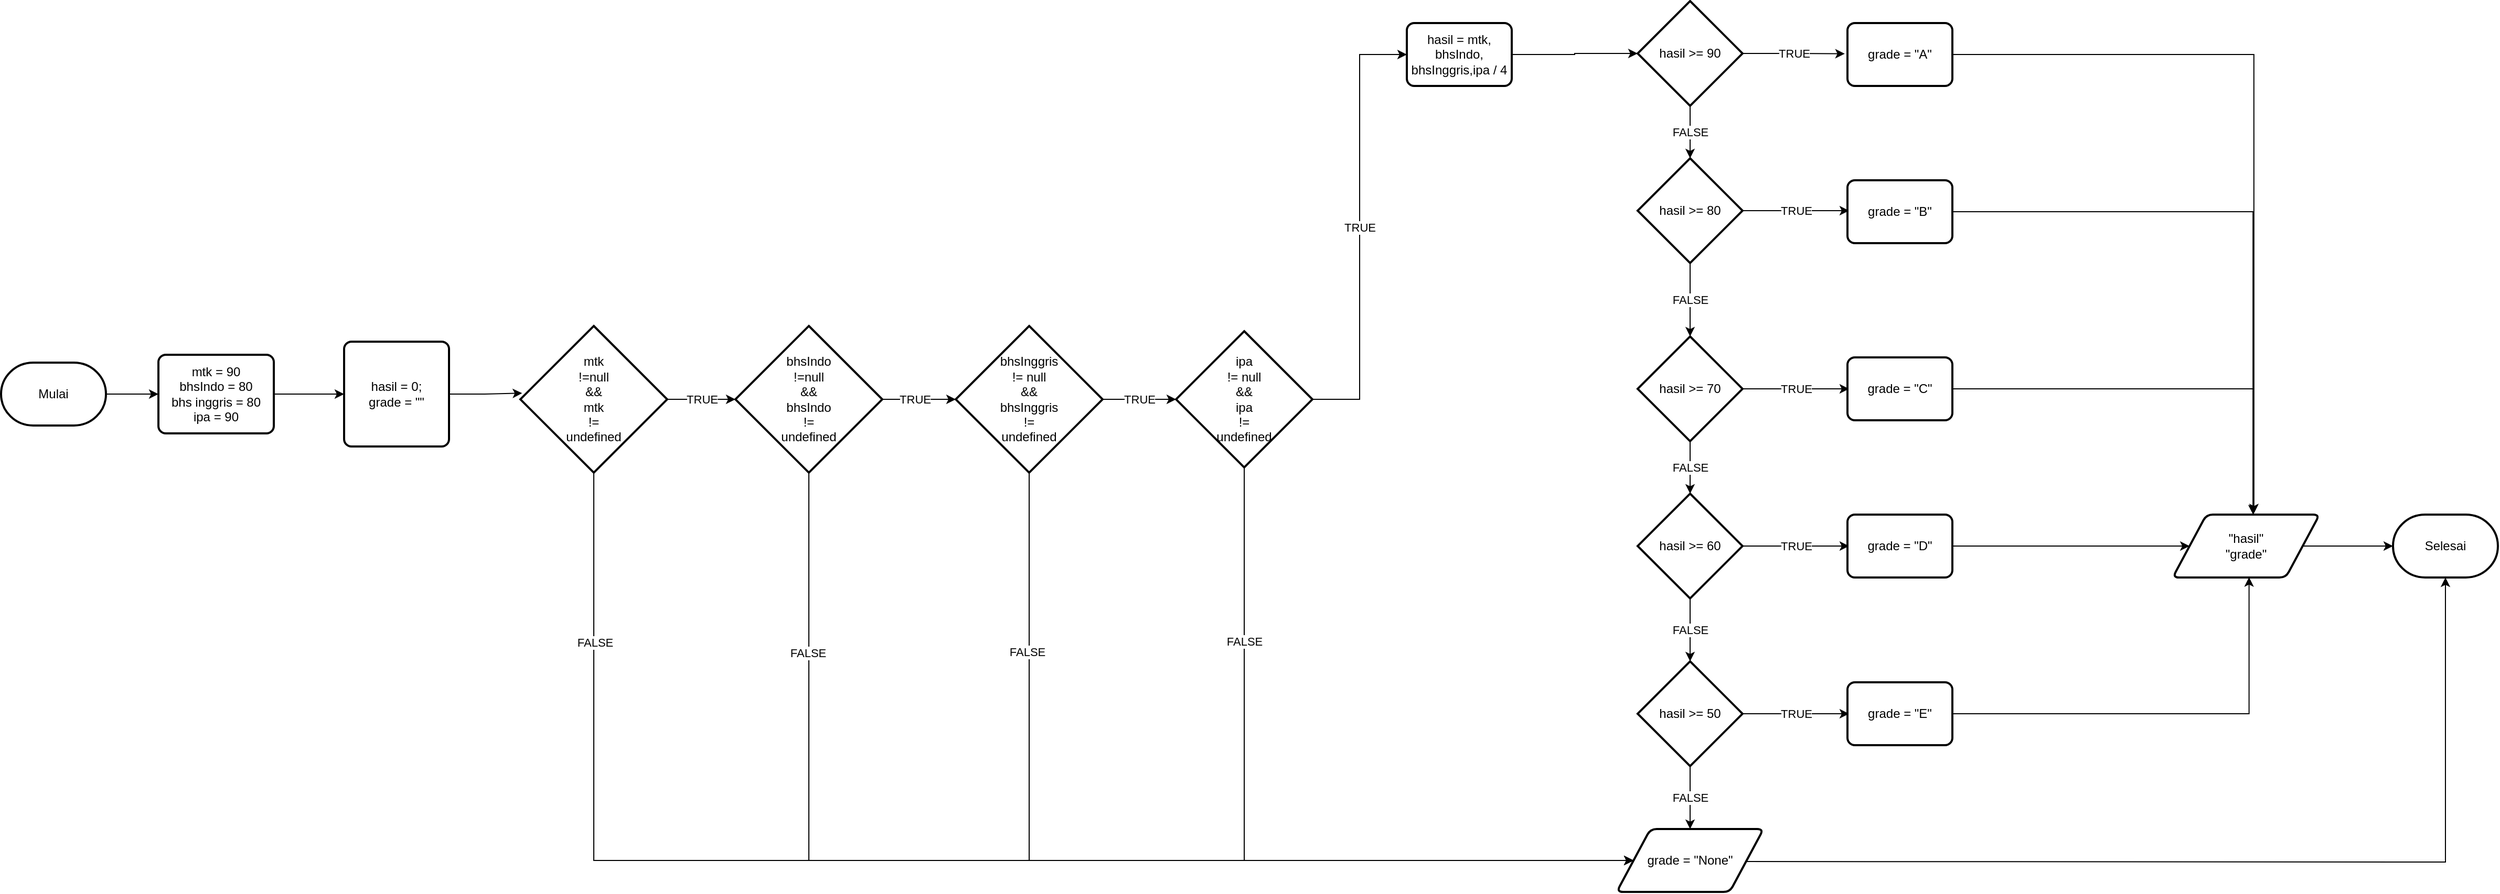 <mxfile version="16.2.6" type="device"><diagram id="WSdNYsibVkJmvNNSD9k7" name="Page-1"><mxGraphModel dx="2340" dy="869" grid="1" gridSize="10" guides="1" tooltips="1" connect="1" arrows="1" fold="1" page="1" pageScale="1" pageWidth="827" pageHeight="1169" math="0" shadow="0"><root><mxCell id="0"/><mxCell id="1" parent="0"/><mxCell id="0so7fAvn-BrW2Kb56ury-1" style="edgeStyle=orthogonalEdgeStyle;rounded=0;orthogonalLoop=1;jettySize=auto;html=1;exitX=1;exitY=0.5;exitDx=0;exitDy=0;exitPerimeter=0;entryX=0;entryY=0.5;entryDx=0;entryDy=0;" parent="1" source="0so7fAvn-BrW2Kb56ury-2" target="0so7fAvn-BrW2Kb56ury-4" edge="1"><mxGeometry relative="1" as="geometry"/></mxCell><mxCell id="0so7fAvn-BrW2Kb56ury-2" value="Mulai" style="strokeWidth=2;html=1;shape=mxgraph.flowchart.terminator;whiteSpace=wrap;" parent="1" vertex="1"><mxGeometry x="-790" y="385" width="100" height="60" as="geometry"/></mxCell><mxCell id="YS27uZjaY3ykB6V7Xwz5-2" style="edgeStyle=orthogonalEdgeStyle;rounded=0;orthogonalLoop=1;jettySize=auto;html=1;exitX=1;exitY=0.5;exitDx=0;exitDy=0;entryX=0;entryY=0.5;entryDx=0;entryDy=0;" edge="1" parent="1" source="0so7fAvn-BrW2Kb56ury-4" target="YS27uZjaY3ykB6V7Xwz5-1"><mxGeometry relative="1" as="geometry"/></mxCell><mxCell id="0so7fAvn-BrW2Kb56ury-4" value="mtk = 90&lt;br&gt;bhsIndo = 80&lt;br&gt;bhs inggris = 80&lt;br&gt;ipa = 90" style="rounded=1;whiteSpace=wrap;html=1;absoluteArcSize=1;arcSize=14;strokeWidth=2;" parent="1" vertex="1"><mxGeometry x="-640" y="377.5" width="110" height="75" as="geometry"/></mxCell><mxCell id="0so7fAvn-BrW2Kb56ury-5" value="FALSE" style="edgeStyle=orthogonalEdgeStyle;rounded=0;orthogonalLoop=1;jettySize=auto;html=1;exitX=0.5;exitY=1;exitDx=0;exitDy=0;exitPerimeter=0;entryX=0.5;entryY=0;entryDx=0;entryDy=0;entryPerimeter=0;" parent="1" source="0so7fAvn-BrW2Kb56ury-7" target="0so7fAvn-BrW2Kb56ury-10" edge="1"><mxGeometry relative="1" as="geometry"/></mxCell><mxCell id="0so7fAvn-BrW2Kb56ury-6" value="TRUE" style="edgeStyle=orthogonalEdgeStyle;rounded=0;orthogonalLoop=1;jettySize=auto;html=1;exitX=1;exitY=0.5;exitDx=0;exitDy=0;exitPerimeter=0;entryX=-0.026;entryY=0.488;entryDx=0;entryDy=0;entryPerimeter=0;" parent="1" source="0so7fAvn-BrW2Kb56ury-7" target="0so7fAvn-BrW2Kb56ury-47" edge="1"><mxGeometry relative="1" as="geometry"/></mxCell><mxCell id="0so7fAvn-BrW2Kb56ury-7" value="hasil &amp;gt;= 90" style="strokeWidth=2;html=1;shape=mxgraph.flowchart.decision;whiteSpace=wrap;" parent="1" vertex="1"><mxGeometry x="770" y="40" width="100" height="100" as="geometry"/></mxCell><mxCell id="0so7fAvn-BrW2Kb56ury-8" value="FALSE" style="edgeStyle=orthogonalEdgeStyle;rounded=0;orthogonalLoop=1;jettySize=auto;html=1;exitX=0.5;exitY=1;exitDx=0;exitDy=0;exitPerimeter=0;entryX=0.5;entryY=0;entryDx=0;entryDy=0;entryPerimeter=0;" parent="1" source="0so7fAvn-BrW2Kb56ury-10" target="0so7fAvn-BrW2Kb56ury-13" edge="1"><mxGeometry relative="1" as="geometry"/></mxCell><mxCell id="0so7fAvn-BrW2Kb56ury-9" value="TRUE" style="edgeStyle=orthogonalEdgeStyle;rounded=0;orthogonalLoop=1;jettySize=auto;html=1;exitX=1;exitY=0.5;exitDx=0;exitDy=0;exitPerimeter=0;entryX=0;entryY=0.5;entryDx=0;entryDy=0;" parent="1" source="0so7fAvn-BrW2Kb56ury-10" edge="1"><mxGeometry relative="1" as="geometry"><mxPoint x="971.5" y="240" as="targetPoint"/></mxGeometry></mxCell><mxCell id="0so7fAvn-BrW2Kb56ury-10" value="hasil &amp;gt;= 80" style="strokeWidth=2;html=1;shape=mxgraph.flowchart.decision;whiteSpace=wrap;" parent="1" vertex="1"><mxGeometry x="770" y="190" width="100" height="100" as="geometry"/></mxCell><mxCell id="0so7fAvn-BrW2Kb56ury-11" value="FALSE" style="edgeStyle=orthogonalEdgeStyle;rounded=0;orthogonalLoop=1;jettySize=auto;html=1;exitX=0.5;exitY=1;exitDx=0;exitDy=0;exitPerimeter=0;entryX=0.5;entryY=0;entryDx=0;entryDy=0;entryPerimeter=0;" parent="1" source="0so7fAvn-BrW2Kb56ury-13" target="0so7fAvn-BrW2Kb56ury-16" edge="1"><mxGeometry relative="1" as="geometry"/></mxCell><mxCell id="0so7fAvn-BrW2Kb56ury-12" value="TRUE" style="edgeStyle=orthogonalEdgeStyle;rounded=0;orthogonalLoop=1;jettySize=auto;html=1;exitX=1;exitY=0.5;exitDx=0;exitDy=0;exitPerimeter=0;entryX=0;entryY=0.5;entryDx=0;entryDy=0;" parent="1" source="0so7fAvn-BrW2Kb56ury-13" edge="1"><mxGeometry relative="1" as="geometry"><mxPoint x="971.5" y="410" as="targetPoint"/></mxGeometry></mxCell><mxCell id="0so7fAvn-BrW2Kb56ury-13" value="hasil &amp;gt;= 70" style="strokeWidth=2;html=1;shape=mxgraph.flowchart.decision;whiteSpace=wrap;" parent="1" vertex="1"><mxGeometry x="770" y="360" width="100" height="100" as="geometry"/></mxCell><mxCell id="0so7fAvn-BrW2Kb56ury-14" value="FALSE" style="edgeStyle=orthogonalEdgeStyle;rounded=0;orthogonalLoop=1;jettySize=auto;html=1;exitX=0.5;exitY=1;exitDx=0;exitDy=0;exitPerimeter=0;entryX=0.5;entryY=0;entryDx=0;entryDy=0;entryPerimeter=0;" parent="1" source="0so7fAvn-BrW2Kb56ury-16" target="0so7fAvn-BrW2Kb56ury-19" edge="1"><mxGeometry relative="1" as="geometry"/></mxCell><mxCell id="0so7fAvn-BrW2Kb56ury-15" value="TRUE" style="edgeStyle=orthogonalEdgeStyle;rounded=0;orthogonalLoop=1;jettySize=auto;html=1;exitX=1;exitY=0.5;exitDx=0;exitDy=0;exitPerimeter=0;entryX=0;entryY=0.5;entryDx=0;entryDy=0;" parent="1" source="0so7fAvn-BrW2Kb56ury-16" edge="1"><mxGeometry relative="1" as="geometry"><mxPoint x="971.5" y="560" as="targetPoint"/></mxGeometry></mxCell><mxCell id="0so7fAvn-BrW2Kb56ury-16" value="hasil &amp;gt;= 60" style="strokeWidth=2;html=1;shape=mxgraph.flowchart.decision;whiteSpace=wrap;" parent="1" vertex="1"><mxGeometry x="770" y="510" width="100" height="100" as="geometry"/></mxCell><mxCell id="0so7fAvn-BrW2Kb56ury-17" value="FALSE" style="edgeStyle=orthogonalEdgeStyle;rounded=0;orthogonalLoop=1;jettySize=auto;html=1;exitX=0.5;exitY=1;exitDx=0;exitDy=0;exitPerimeter=0;entryX=0.5;entryY=0;entryDx=0;entryDy=0;" parent="1" source="0so7fAvn-BrW2Kb56ury-19" target="0so7fAvn-BrW2Kb56ury-54" edge="1"><mxGeometry relative="1" as="geometry"><mxPoint x="820" y="830.0" as="targetPoint"/></mxGeometry></mxCell><mxCell id="0so7fAvn-BrW2Kb56ury-18" value="TRUE" style="edgeStyle=orthogonalEdgeStyle;rounded=0;orthogonalLoop=1;jettySize=auto;html=1;exitX=1;exitY=0.5;exitDx=0;exitDy=0;exitPerimeter=0;entryX=0;entryY=0.5;entryDx=0;entryDy=0;" parent="1" source="0so7fAvn-BrW2Kb56ury-19" edge="1"><mxGeometry relative="1" as="geometry"><mxPoint x="971.5" y="720" as="targetPoint"/></mxGeometry></mxCell><mxCell id="0so7fAvn-BrW2Kb56ury-19" value="hasil &amp;gt;= 50" style="strokeWidth=2;html=1;shape=mxgraph.flowchart.decision;whiteSpace=wrap;" parent="1" vertex="1"><mxGeometry x="770" y="670" width="100" height="100" as="geometry"/></mxCell><mxCell id="0so7fAvn-BrW2Kb56ury-20" style="edgeStyle=orthogonalEdgeStyle;rounded=0;orthogonalLoop=1;jettySize=auto;html=1;exitX=1;exitY=0.5;exitDx=0;exitDy=0;entryX=0.547;entryY=-0.001;entryDx=0;entryDy=0;entryPerimeter=0;" parent="1" source="0so7fAvn-BrW2Kb56ury-45" target="0so7fAvn-BrW2Kb56ury-25" edge="1"><mxGeometry relative="1" as="geometry"><mxPoint x="1310" y="590" as="targetPoint"/><mxPoint x="1048.5" y="240" as="sourcePoint"/></mxGeometry></mxCell><mxCell id="0so7fAvn-BrW2Kb56ury-21" style="edgeStyle=orthogonalEdgeStyle;rounded=0;orthogonalLoop=1;jettySize=auto;html=1;exitX=1;exitY=0.5;exitDx=0;exitDy=0;entryX=0.549;entryY=-0.002;entryDx=0;entryDy=0;entryPerimeter=0;" parent="1" source="0so7fAvn-BrW2Kb56ury-48" target="0so7fAvn-BrW2Kb56ury-25" edge="1"><mxGeometry relative="1" as="geometry"><mxPoint x="1048.5" y="410" as="sourcePoint"/><mxPoint x="1311" y="530" as="targetPoint"/></mxGeometry></mxCell><mxCell id="0so7fAvn-BrW2Kb56ury-22" style="edgeStyle=orthogonalEdgeStyle;rounded=0;orthogonalLoop=1;jettySize=auto;html=1;exitX=1;exitY=0.5;exitDx=0;exitDy=0;entryX=0;entryY=0.5;entryDx=0;entryDy=0;" parent="1" source="0so7fAvn-BrW2Kb56ury-49" target="0so7fAvn-BrW2Kb56ury-25" edge="1"><mxGeometry relative="1" as="geometry"><mxPoint x="1048.5" y="560" as="sourcePoint"/><mxPoint x="1261" y="560" as="targetPoint"/></mxGeometry></mxCell><mxCell id="0so7fAvn-BrW2Kb56ury-23" style="edgeStyle=orthogonalEdgeStyle;rounded=0;orthogonalLoop=1;jettySize=auto;html=1;exitX=1;exitY=0.5;exitDx=0;exitDy=0;entryX=0.52;entryY=0.996;entryDx=0;entryDy=0;entryPerimeter=0;" parent="1" source="0so7fAvn-BrW2Kb56ury-50" target="0so7fAvn-BrW2Kb56ury-25" edge="1"><mxGeometry relative="1" as="geometry"><mxPoint x="1048.5" y="720" as="sourcePoint"/><mxPoint x="1311" y="590" as="targetPoint"/></mxGeometry></mxCell><mxCell id="0so7fAvn-BrW2Kb56ury-24" style="edgeStyle=orthogonalEdgeStyle;rounded=0;orthogonalLoop=1;jettySize=auto;html=1;exitX=1;exitY=0.5;exitDx=0;exitDy=0;entryX=0;entryY=0.5;entryDx=0;entryDy=0;entryPerimeter=0;" parent="1" source="0so7fAvn-BrW2Kb56ury-25" target="0so7fAvn-BrW2Kb56ury-44" edge="1"><mxGeometry relative="1" as="geometry"/></mxCell><mxCell id="0so7fAvn-BrW2Kb56ury-25" value="&quot;hasil&quot;&lt;br&gt;&quot;grade&quot;" style="shape=parallelogram;html=1;strokeWidth=2;perimeter=parallelogramPerimeter;whiteSpace=wrap;rounded=1;arcSize=12;size=0.23;" parent="1" vertex="1"><mxGeometry x="1280" y="530" width="140" height="60" as="geometry"/></mxCell><mxCell id="0so7fAvn-BrW2Kb56ury-56" value="TRUE" style="edgeStyle=orthogonalEdgeStyle;rounded=0;orthogonalLoop=1;jettySize=auto;html=1;exitX=1;exitY=0.5;exitDx=0;exitDy=0;exitPerimeter=0;entryX=0;entryY=0.5;entryDx=0;entryDy=0;entryPerimeter=0;" parent="1" source="0so7fAvn-BrW2Kb56ury-27" target="0so7fAvn-BrW2Kb56ury-33" edge="1"><mxGeometry relative="1" as="geometry"/></mxCell><mxCell id="0so7fAvn-BrW2Kb56ury-88" style="edgeStyle=orthogonalEdgeStyle;rounded=0;orthogonalLoop=1;jettySize=auto;html=1;exitX=0.5;exitY=1;exitDx=0;exitDy=0;exitPerimeter=0;entryX=0;entryY=0.5;entryDx=0;entryDy=0;" parent="1" source="0so7fAvn-BrW2Kb56ury-27" target="0so7fAvn-BrW2Kb56ury-54" edge="1"><mxGeometry relative="1" as="geometry"><mxPoint x="730" y="986" as="targetPoint"/><Array as="points"><mxPoint x="-225" y="860"/></Array></mxGeometry></mxCell><mxCell id="0so7fAvn-BrW2Kb56ury-90" value="FALSE" style="edgeLabel;html=1;align=center;verticalAlign=middle;resizable=0;points=[];" parent="0so7fAvn-BrW2Kb56ury-88" vertex="1" connectable="0"><mxGeometry x="-0.763" y="1" relative="1" as="geometry"><mxPoint as="offset"/></mxGeometry></mxCell><mxCell id="0so7fAvn-BrW2Kb56ury-27" value="mtk &lt;br&gt;!=null&lt;br&gt;&amp;amp;&amp;amp;&lt;br&gt;mtk&lt;br&gt;!=&lt;br&gt;undefined" style="strokeWidth=2;html=1;shape=mxgraph.flowchart.decision;whiteSpace=wrap;" parent="1" vertex="1"><mxGeometry x="-295" y="350" width="140" height="140" as="geometry"/></mxCell><mxCell id="0so7fAvn-BrW2Kb56ury-30" style="edgeStyle=orthogonalEdgeStyle;rounded=0;orthogonalLoop=1;jettySize=auto;html=1;exitX=1;exitY=0.5;exitDx=0;exitDy=0;entryX=0;entryY=0.5;entryDx=0;entryDy=0;entryPerimeter=0;" parent="1" source="0so7fAvn-BrW2Kb56ury-31" target="0so7fAvn-BrW2Kb56ury-7" edge="1"><mxGeometry relative="1" as="geometry"/></mxCell><mxCell id="0so7fAvn-BrW2Kb56ury-31" value="hasil = mtk, bhsIndo, bhsInggris,ipa / 4" style="rounded=1;whiteSpace=wrap;html=1;absoluteArcSize=1;arcSize=14;strokeWidth=2;" parent="1" vertex="1"><mxGeometry x="550" y="61" width="100" height="60" as="geometry"/></mxCell><mxCell id="0so7fAvn-BrW2Kb56ury-59" style="edgeStyle=orthogonalEdgeStyle;rounded=0;orthogonalLoop=1;jettySize=auto;html=1;exitX=1;exitY=0.5;exitDx=0;exitDy=0;exitPerimeter=0;entryX=0;entryY=0.5;entryDx=0;entryDy=0;entryPerimeter=0;" parent="1" source="0so7fAvn-BrW2Kb56ury-33" target="0so7fAvn-BrW2Kb56ury-37" edge="1"><mxGeometry relative="1" as="geometry"/></mxCell><mxCell id="0so7fAvn-BrW2Kb56ury-89" value="TRUE" style="edgeLabel;html=1;align=center;verticalAlign=middle;resizable=0;points=[];" parent="0so7fAvn-BrW2Kb56ury-59" vertex="1" connectable="0"><mxGeometry x="-0.123" relative="1" as="geometry"><mxPoint as="offset"/></mxGeometry></mxCell><mxCell id="0so7fAvn-BrW2Kb56ury-87" style="edgeStyle=orthogonalEdgeStyle;rounded=0;orthogonalLoop=1;jettySize=auto;html=1;exitX=0.5;exitY=1;exitDx=0;exitDy=0;exitPerimeter=0;entryX=0;entryY=0.5;entryDx=0;entryDy=0;" parent="1" source="0so7fAvn-BrW2Kb56ury-33" target="0so7fAvn-BrW2Kb56ury-54" edge="1"><mxGeometry relative="1" as="geometry"><Array as="points"><mxPoint x="-20" y="860"/></Array></mxGeometry></mxCell><mxCell id="0so7fAvn-BrW2Kb56ury-91" value="FALSE" style="edgeLabel;html=1;align=center;verticalAlign=middle;resizable=0;points=[];" parent="0so7fAvn-BrW2Kb56ury-87" vertex="1" connectable="0"><mxGeometry x="-0.703" y="-1" relative="1" as="geometry"><mxPoint as="offset"/></mxGeometry></mxCell><mxCell id="0so7fAvn-BrW2Kb56ury-33" value="bhsIndo &lt;br&gt;!=null&lt;br&gt;&amp;amp;&amp;amp;&lt;br&gt;bhsIndo&lt;br&gt;!=&lt;br&gt;undefined&lt;br&gt;" style="strokeWidth=2;html=1;shape=mxgraph.flowchart.decision;whiteSpace=wrap;" parent="1" vertex="1"><mxGeometry x="-90" y="350" width="140" height="140" as="geometry"/></mxCell><mxCell id="0so7fAvn-BrW2Kb56ury-60" value="TRUE" style="edgeStyle=orthogonalEdgeStyle;rounded=0;orthogonalLoop=1;jettySize=auto;html=1;exitX=1;exitY=0.5;exitDx=0;exitDy=0;exitPerimeter=0;" parent="1" source="0so7fAvn-BrW2Kb56ury-37" target="0so7fAvn-BrW2Kb56ury-39" edge="1"><mxGeometry relative="1" as="geometry"/></mxCell><mxCell id="0so7fAvn-BrW2Kb56ury-86" style="edgeStyle=orthogonalEdgeStyle;rounded=0;orthogonalLoop=1;jettySize=auto;html=1;exitX=0.5;exitY=1;exitDx=0;exitDy=0;exitPerimeter=0;entryX=0;entryY=0.5;entryDx=0;entryDy=0;" parent="1" source="0so7fAvn-BrW2Kb56ury-37" target="0so7fAvn-BrW2Kb56ury-54" edge="1"><mxGeometry relative="1" as="geometry"><Array as="points"><mxPoint x="190" y="860"/></Array></mxGeometry></mxCell><mxCell id="0so7fAvn-BrW2Kb56ury-92" value="FALSE" style="edgeLabel;html=1;align=center;verticalAlign=middle;resizable=0;points=[];" parent="0so7fAvn-BrW2Kb56ury-86" vertex="1" connectable="0"><mxGeometry x="-0.639" y="-2" relative="1" as="geometry"><mxPoint as="offset"/></mxGeometry></mxCell><mxCell id="0so7fAvn-BrW2Kb56ury-37" value="bhsInggris&lt;br&gt;!= null&lt;br&gt;&amp;amp;&amp;amp;&lt;br&gt;bhsInggris&lt;br&gt;!=&lt;br&gt;undefined" style="strokeWidth=2;html=1;shape=mxgraph.flowchart.decision;whiteSpace=wrap;" parent="1" vertex="1"><mxGeometry x="120" y="350" width="140" height="140" as="geometry"/></mxCell><mxCell id="0so7fAvn-BrW2Kb56ury-67" value="TRUE" style="edgeStyle=orthogonalEdgeStyle;rounded=0;orthogonalLoop=1;jettySize=auto;html=1;exitX=1;exitY=0.5;exitDx=0;exitDy=0;exitPerimeter=0;entryX=0;entryY=0.5;entryDx=0;entryDy=0;" parent="1" source="0so7fAvn-BrW2Kb56ury-39" target="0so7fAvn-BrW2Kb56ury-31" edge="1"><mxGeometry relative="1" as="geometry"/></mxCell><mxCell id="0so7fAvn-BrW2Kb56ury-85" style="edgeStyle=orthogonalEdgeStyle;rounded=0;orthogonalLoop=1;jettySize=auto;html=1;exitX=0.5;exitY=1;exitDx=0;exitDy=0;exitPerimeter=0;entryX=0;entryY=0.5;entryDx=0;entryDy=0;" parent="1" source="0so7fAvn-BrW2Kb56ury-39" target="0so7fAvn-BrW2Kb56ury-54" edge="1"><mxGeometry relative="1" as="geometry"><Array as="points"><mxPoint x="395" y="860"/></Array></mxGeometry></mxCell><mxCell id="0so7fAvn-BrW2Kb56ury-93" value="FALSE" style="edgeLabel;html=1;align=center;verticalAlign=middle;resizable=0;points=[];" parent="0so7fAvn-BrW2Kb56ury-85" vertex="1" connectable="0"><mxGeometry x="-0.557" relative="1" as="geometry"><mxPoint as="offset"/></mxGeometry></mxCell><mxCell id="0so7fAvn-BrW2Kb56ury-39" value="ipa&lt;br&gt;!= null&lt;br&gt;&amp;amp;&amp;amp;&lt;br&gt;ipa&lt;br&gt;!=&lt;br&gt;undefined" style="strokeWidth=2;html=1;shape=mxgraph.flowchart.decision;whiteSpace=wrap;" parent="1" vertex="1"><mxGeometry x="330" y="355" width="130" height="130" as="geometry"/></mxCell><mxCell id="0so7fAvn-BrW2Kb56ury-44" value="Selesai" style="strokeWidth=2;html=1;shape=mxgraph.flowchart.terminator;whiteSpace=wrap;" parent="1" vertex="1"><mxGeometry x="1490" y="530" width="100" height="60" as="geometry"/></mxCell><mxCell id="0so7fAvn-BrW2Kb56ury-45" value="&lt;span&gt;grade = &quot;B&quot;&lt;/span&gt;" style="rounded=1;whiteSpace=wrap;html=1;absoluteArcSize=1;arcSize=14;strokeWidth=2;" parent="1" vertex="1"><mxGeometry x="970" y="211" width="100" height="60" as="geometry"/></mxCell><mxCell id="0so7fAvn-BrW2Kb56ury-46" style="edgeStyle=orthogonalEdgeStyle;rounded=0;orthogonalLoop=1;jettySize=auto;html=1;exitX=1;exitY=0.5;exitDx=0;exitDy=0;entryX=0.553;entryY=-0.02;entryDx=0;entryDy=0;entryPerimeter=0;" parent="1" source="0so7fAvn-BrW2Kb56ury-47" target="0so7fAvn-BrW2Kb56ury-25" edge="1"><mxGeometry relative="1" as="geometry"/></mxCell><mxCell id="0so7fAvn-BrW2Kb56ury-47" value="&lt;span&gt;grade = &quot;A&quot;&lt;/span&gt;" style="rounded=1;whiteSpace=wrap;html=1;absoluteArcSize=1;arcSize=14;strokeWidth=2;" parent="1" vertex="1"><mxGeometry x="970" y="61" width="100" height="60" as="geometry"/></mxCell><mxCell id="0so7fAvn-BrW2Kb56ury-48" value="&lt;span&gt;grade = &quot;C&quot;&lt;/span&gt;" style="rounded=1;whiteSpace=wrap;html=1;absoluteArcSize=1;arcSize=14;strokeWidth=2;" parent="1" vertex="1"><mxGeometry x="970" y="380" width="100" height="60" as="geometry"/></mxCell><mxCell id="0so7fAvn-BrW2Kb56ury-49" value="&lt;span&gt;grade = &quot;D&quot;&lt;/span&gt;" style="rounded=1;whiteSpace=wrap;html=1;absoluteArcSize=1;arcSize=14;strokeWidth=2;" parent="1" vertex="1"><mxGeometry x="970" y="530" width="100" height="60" as="geometry"/></mxCell><mxCell id="0so7fAvn-BrW2Kb56ury-50" value="&lt;span&gt;grade = &quot;E&quot;&lt;/span&gt;" style="rounded=1;whiteSpace=wrap;html=1;absoluteArcSize=1;arcSize=14;strokeWidth=2;" parent="1" vertex="1"><mxGeometry x="970" y="690" width="100" height="60" as="geometry"/></mxCell><mxCell id="0so7fAvn-BrW2Kb56ury-51" style="edgeStyle=orthogonalEdgeStyle;rounded=0;orthogonalLoop=1;jettySize=auto;html=1;exitX=1;exitY=0.5;exitDx=0;exitDy=0;entryX=0.5;entryY=1;entryDx=0;entryDy=0;entryPerimeter=0;" parent="1" target="0so7fAvn-BrW2Kb56ury-44" edge="1"><mxGeometry relative="1" as="geometry"><mxPoint x="870" y="861" as="sourcePoint"/></mxGeometry></mxCell><mxCell id="0so7fAvn-BrW2Kb56ury-54" value="grade = &quot;None&quot;" style="shape=parallelogram;html=1;strokeWidth=2;perimeter=parallelogramPerimeter;whiteSpace=wrap;rounded=1;arcSize=12;size=0.23;" parent="1" vertex="1"><mxGeometry x="750" y="830" width="140" height="60" as="geometry"/></mxCell><mxCell id="YS27uZjaY3ykB6V7Xwz5-3" style="edgeStyle=orthogonalEdgeStyle;rounded=0;orthogonalLoop=1;jettySize=auto;html=1;exitX=1;exitY=0.5;exitDx=0;exitDy=0;entryX=0.012;entryY=0.458;entryDx=0;entryDy=0;entryPerimeter=0;" edge="1" parent="1" source="YS27uZjaY3ykB6V7Xwz5-1" target="0so7fAvn-BrW2Kb56ury-27"><mxGeometry relative="1" as="geometry"/></mxCell><mxCell id="YS27uZjaY3ykB6V7Xwz5-1" value="&lt;span&gt;hasil = 0;&lt;/span&gt;&lt;br&gt;&lt;span&gt;grade = &quot;&quot;&lt;/span&gt;" style="rounded=1;whiteSpace=wrap;html=1;absoluteArcSize=1;arcSize=14;strokeWidth=2;" vertex="1" parent="1"><mxGeometry x="-463" y="365" width="100" height="100" as="geometry"/></mxCell></root></mxGraphModel></diagram></mxfile>